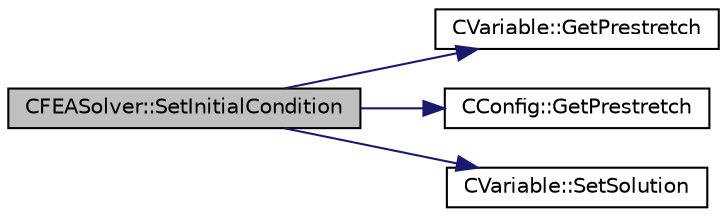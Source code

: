 digraph "CFEASolver::SetInitialCondition"
{
 // LATEX_PDF_SIZE
  edge [fontname="Helvetica",fontsize="10",labelfontname="Helvetica",labelfontsize="10"];
  node [fontname="Helvetica",fontsize="10",shape=record];
  rankdir="LR";
  Node1 [label="CFEASolver::SetInitialCondition",height=0.2,width=0.4,color="black", fillcolor="grey75", style="filled", fontcolor="black",tooltip="Set the initial condition for the FEM structural problem."];
  Node1 -> Node2 [color="midnightblue",fontsize="10",style="solid",fontname="Helvetica"];
  Node2 [label="CVariable::GetPrestretch",height=0.2,width=0.4,color="black", fillcolor="white", style="filled",URL="$classCVariable.html#a2ad87f8b3ff6a0b7c2a6aa2ee5a935d5",tooltip="A virtual member."];
  Node1 -> Node3 [color="midnightblue",fontsize="10",style="solid",fontname="Helvetica"];
  Node3 [label="CConfig::GetPrestretch",height=0.2,width=0.4,color="black", fillcolor="white", style="filled",URL="$classCConfig.html#a1cb01724397ce2448f6d3836577a16de",tooltip="Decide whether it's necessary to read a reference geometry."];
  Node1 -> Node4 [color="midnightblue",fontsize="10",style="solid",fontname="Helvetica"];
  Node4 [label="CVariable::SetSolution",height=0.2,width=0.4,color="black", fillcolor="white", style="filled",URL="$classCVariable.html#a22fbbd7bc6491672843000644a05c6a5",tooltip="Set the value of the solution, all variables."];
}
